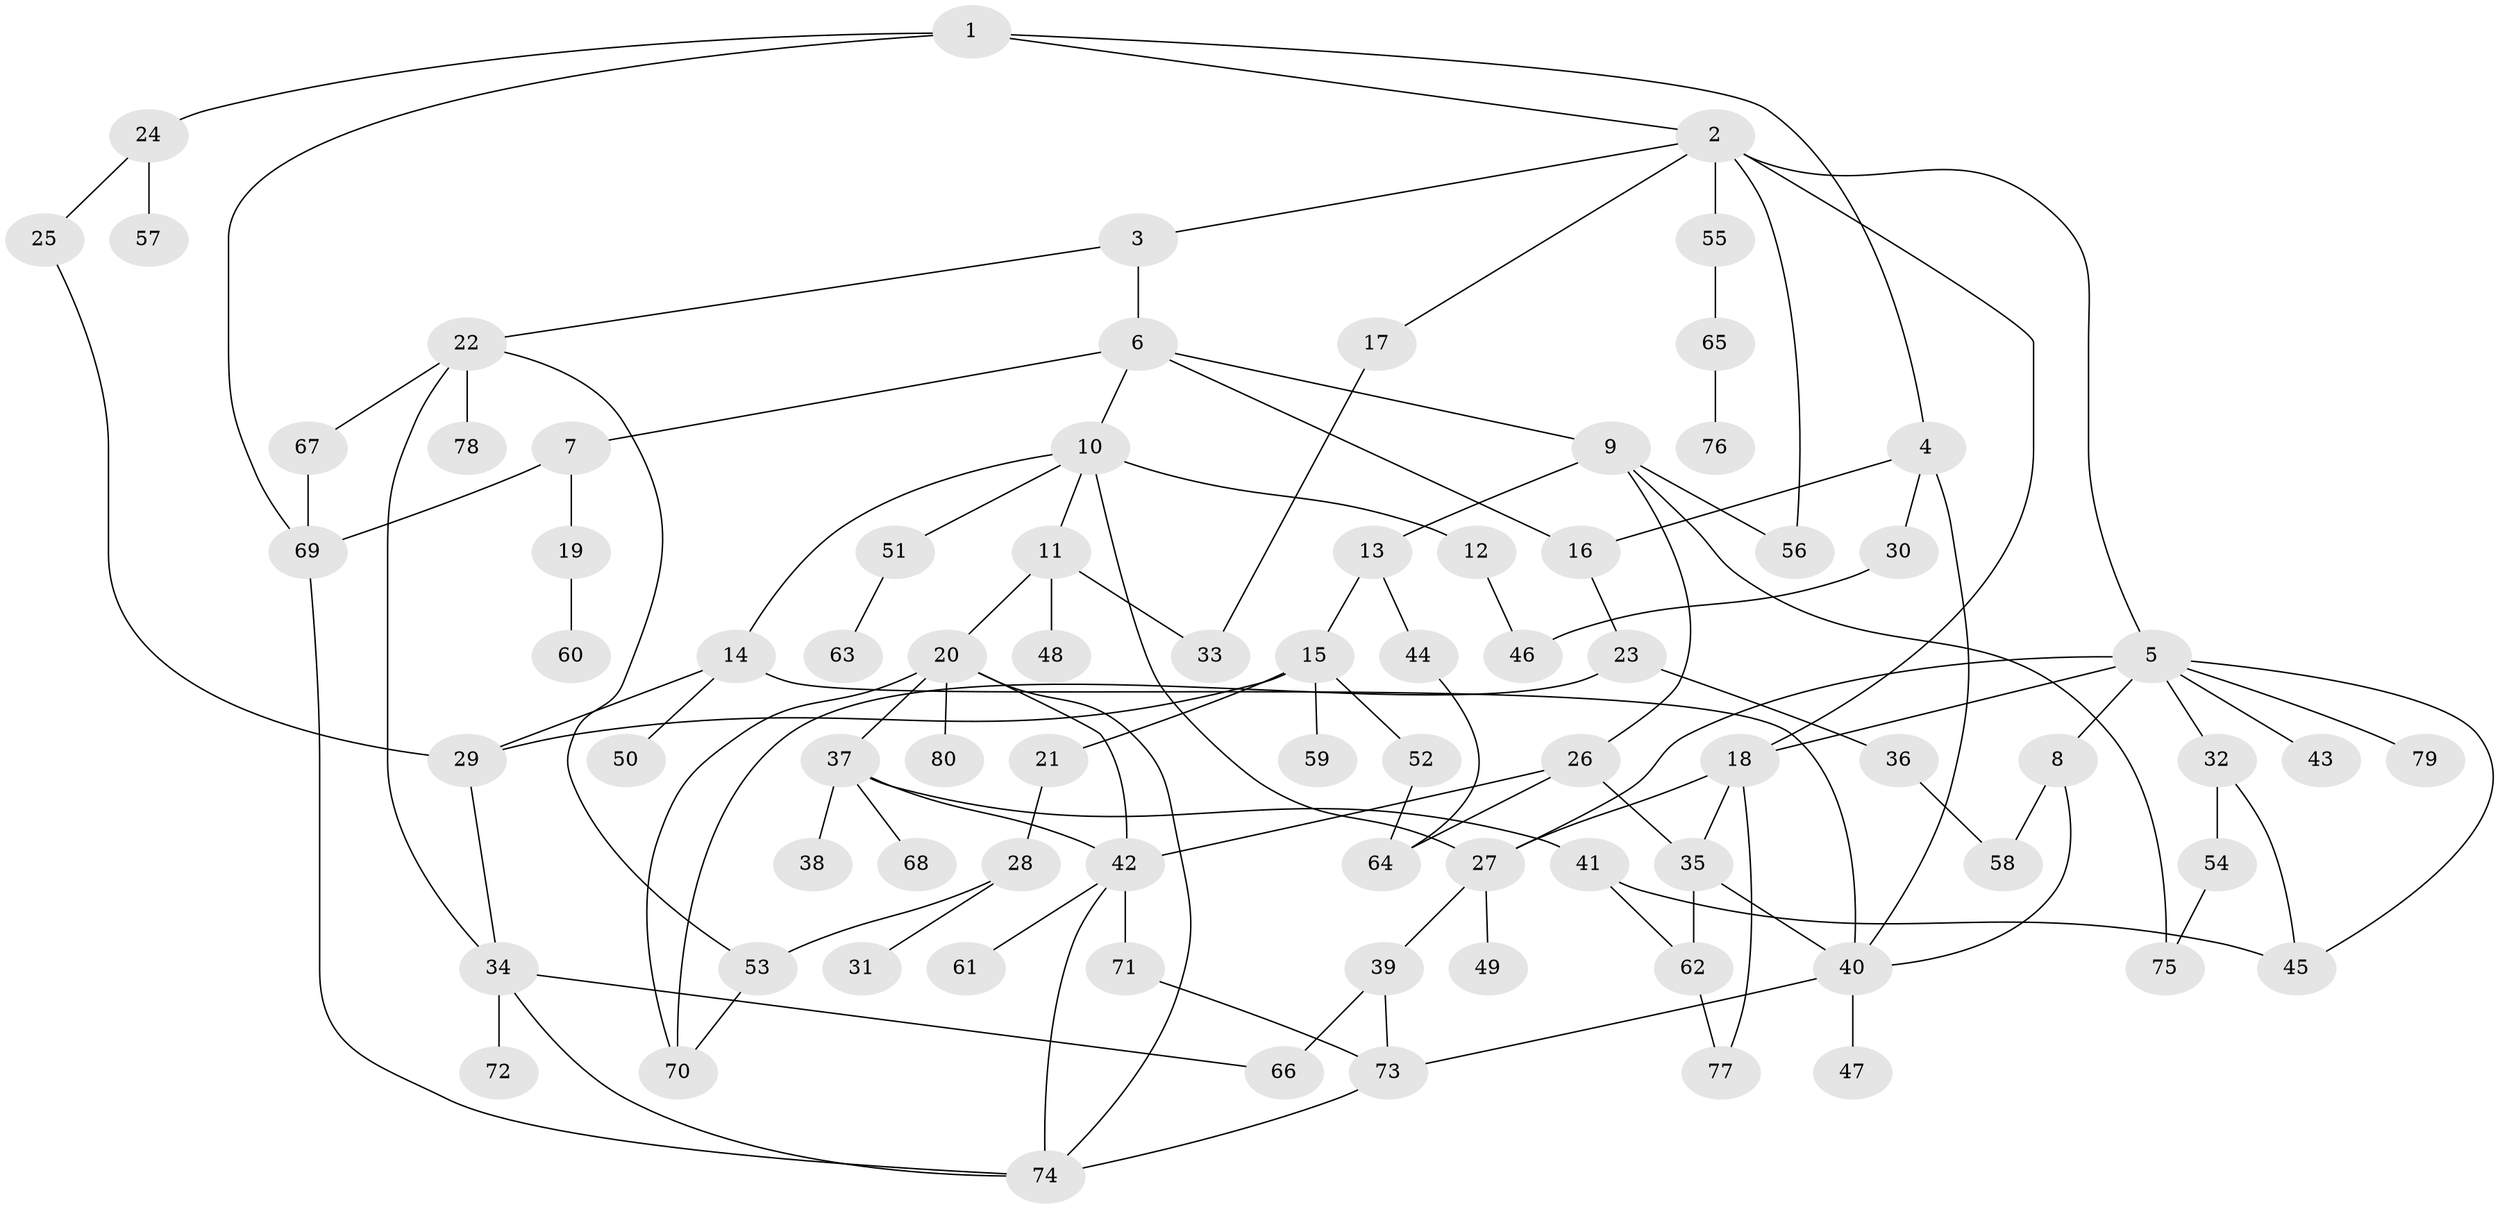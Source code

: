 // coarse degree distribution, {10: 0.09375, 8: 0.0625, 7: 0.03125, 2: 0.34375, 4: 0.0625, 9: 0.03125, 3: 0.0625, 1: 0.3125}
// Generated by graph-tools (version 1.1) at 2025/17/03/04/25 18:17:13]
// undirected, 80 vertices, 115 edges
graph export_dot {
graph [start="1"]
  node [color=gray90,style=filled];
  1;
  2;
  3;
  4;
  5;
  6;
  7;
  8;
  9;
  10;
  11;
  12;
  13;
  14;
  15;
  16;
  17;
  18;
  19;
  20;
  21;
  22;
  23;
  24;
  25;
  26;
  27;
  28;
  29;
  30;
  31;
  32;
  33;
  34;
  35;
  36;
  37;
  38;
  39;
  40;
  41;
  42;
  43;
  44;
  45;
  46;
  47;
  48;
  49;
  50;
  51;
  52;
  53;
  54;
  55;
  56;
  57;
  58;
  59;
  60;
  61;
  62;
  63;
  64;
  65;
  66;
  67;
  68;
  69;
  70;
  71;
  72;
  73;
  74;
  75;
  76;
  77;
  78;
  79;
  80;
  1 -- 2;
  1 -- 4;
  1 -- 24;
  1 -- 69;
  2 -- 3;
  2 -- 5;
  2 -- 17;
  2 -- 55;
  2 -- 56;
  2 -- 18;
  3 -- 6;
  3 -- 22;
  4 -- 16;
  4 -- 30;
  4 -- 40;
  5 -- 8;
  5 -- 18;
  5 -- 32;
  5 -- 43;
  5 -- 79;
  5 -- 45;
  5 -- 27;
  6 -- 7;
  6 -- 9;
  6 -- 10;
  6 -- 16;
  7 -- 19;
  7 -- 69;
  8 -- 40;
  8 -- 58;
  9 -- 13;
  9 -- 26;
  9 -- 56;
  9 -- 75;
  10 -- 11;
  10 -- 12;
  10 -- 14;
  10 -- 51;
  10 -- 27;
  11 -- 20;
  11 -- 33;
  11 -- 48;
  12 -- 46;
  13 -- 15;
  13 -- 44;
  14 -- 40;
  14 -- 50;
  14 -- 29;
  15 -- 21;
  15 -- 29;
  15 -- 52;
  15 -- 59;
  16 -- 23;
  17 -- 33;
  18 -- 27;
  18 -- 77;
  18 -- 35;
  19 -- 60;
  20 -- 37;
  20 -- 42;
  20 -- 74;
  20 -- 80;
  20 -- 70;
  21 -- 28;
  22 -- 67;
  22 -- 78;
  22 -- 53;
  22 -- 34;
  23 -- 36;
  23 -- 70;
  24 -- 25;
  24 -- 57;
  25 -- 29;
  26 -- 35;
  26 -- 64;
  26 -- 42;
  27 -- 39;
  27 -- 49;
  28 -- 31;
  28 -- 53;
  29 -- 34;
  30 -- 46;
  32 -- 45;
  32 -- 54;
  34 -- 72;
  34 -- 66;
  34 -- 74;
  35 -- 62;
  35 -- 40;
  36 -- 58;
  37 -- 38;
  37 -- 41;
  37 -- 68;
  37 -- 42;
  39 -- 66;
  39 -- 73;
  40 -- 47;
  40 -- 73;
  41 -- 62;
  41 -- 45;
  42 -- 61;
  42 -- 71;
  42 -- 74;
  44 -- 64;
  51 -- 63;
  52 -- 64;
  53 -- 70;
  54 -- 75;
  55 -- 65;
  62 -- 77;
  65 -- 76;
  67 -- 69;
  69 -- 74;
  71 -- 73;
  73 -- 74;
}
